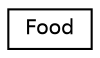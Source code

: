 digraph "Graphical Class Hierarchy"
{
 // LATEX_PDF_SIZE
  edge [fontname="Helvetica",fontsize="10",labelfontname="Helvetica",labelfontsize="10"];
  node [fontname="Helvetica",fontsize="10",shape=record];
  rankdir="LR";
  Node0 [label="Food",height=0.2,width=0.4,color="black", fillcolor="white", style="filled",URL="$classFood.html",tooltip="The Food class is an object that represents the traditional food items available in each city."];
}
